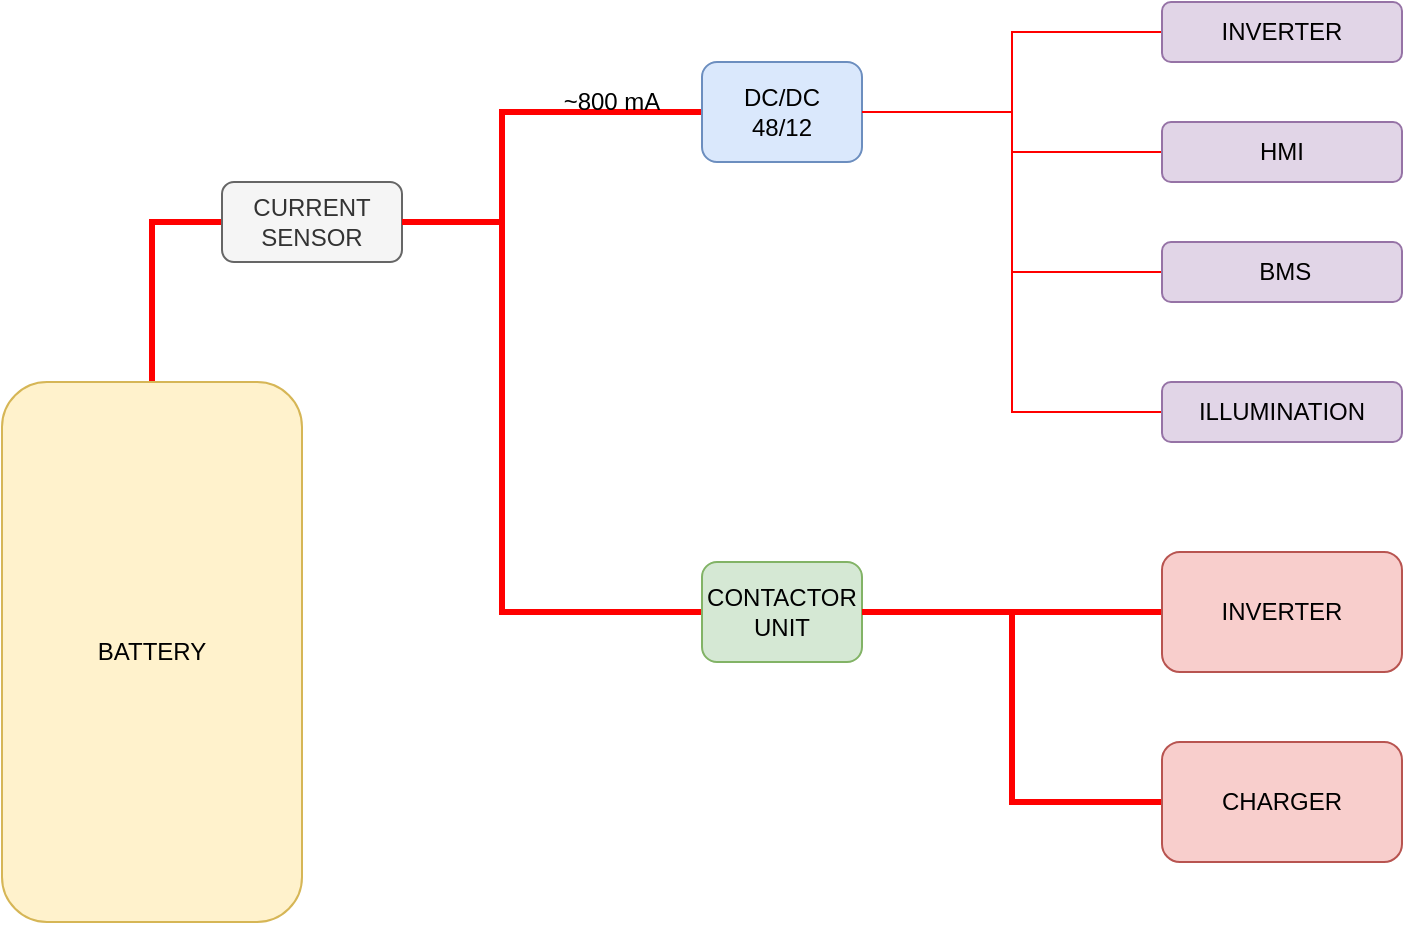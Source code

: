 <mxfile version="14.7.4" type="github">
  <diagram id="hdaMLQeRpg_BN8uSPiEy" name="Page-1">
    <mxGraphModel dx="920" dy="615" grid="1" gridSize="10" guides="1" tooltips="1" connect="1" arrows="1" fold="1" page="1" pageScale="1" pageWidth="850" pageHeight="1100" math="0" shadow="0">
      <root>
        <mxCell id="0" />
        <mxCell id="1" parent="0" />
        <mxCell id="NeQQzvrU6vEBzfEt9V7G-8" style="edgeStyle=orthogonalEdgeStyle;rounded=0;orthogonalLoop=1;jettySize=auto;html=1;exitX=0.5;exitY=0;exitDx=0;exitDy=0;entryX=0;entryY=0.5;entryDx=0;entryDy=0;endArrow=none;endFill=0;strokeColor=#FF0000;strokeWidth=3;" edge="1" parent="1" source="NeQQzvrU6vEBzfEt9V7G-1" target="NeQQzvrU6vEBzfEt9V7G-2">
          <mxGeometry relative="1" as="geometry" />
        </mxCell>
        <mxCell id="NeQQzvrU6vEBzfEt9V7G-1" value="BATTERY" style="rounded=1;whiteSpace=wrap;html=1;fillColor=#fff2cc;strokeColor=#d6b656;" vertex="1" parent="1">
          <mxGeometry x="50" y="200" width="150" height="270" as="geometry" />
        </mxCell>
        <mxCell id="NeQQzvrU6vEBzfEt9V7G-2" value="CURRENT &lt;br&gt;SENSOR" style="rounded=1;whiteSpace=wrap;html=1;fillColor=#f5f5f5;strokeColor=#666666;fontColor=#333333;" vertex="1" parent="1">
          <mxGeometry x="160" y="100" width="90" height="40" as="geometry" />
        </mxCell>
        <mxCell id="NeQQzvrU6vEBzfEt9V7G-7" style="edgeStyle=orthogonalEdgeStyle;rounded=0;orthogonalLoop=1;jettySize=auto;html=1;exitX=0;exitY=0.5;exitDx=0;exitDy=0;entryX=1;entryY=0.5;entryDx=0;entryDy=0;endArrow=none;endFill=0;strokeColor=#FF0000;strokeWidth=3;" edge="1" parent="1" source="NeQQzvrU6vEBzfEt9V7G-3" target="NeQQzvrU6vEBzfEt9V7G-2">
          <mxGeometry relative="1" as="geometry">
            <mxPoint x="390" y="200" as="targetPoint" />
            <Array as="points">
              <mxPoint x="300" y="65" />
              <mxPoint x="300" y="120" />
            </Array>
          </mxGeometry>
        </mxCell>
        <mxCell id="NeQQzvrU6vEBzfEt9V7G-16" style="edgeStyle=orthogonalEdgeStyle;rounded=0;orthogonalLoop=1;jettySize=auto;html=1;exitX=1;exitY=0.5;exitDx=0;exitDy=0;entryX=0;entryY=0.5;entryDx=0;entryDy=0;endArrow=none;endFill=0;strokeColor=#FF0000;" edge="1" parent="1" source="NeQQzvrU6vEBzfEt9V7G-3" target="NeQQzvrU6vEBzfEt9V7G-12">
          <mxGeometry relative="1" as="geometry" />
        </mxCell>
        <mxCell id="NeQQzvrU6vEBzfEt9V7G-3" value="DC/DC&lt;br&gt;48/12" style="rounded=1;whiteSpace=wrap;html=1;fillColor=#dae8fc;strokeColor=#6c8ebf;" vertex="1" parent="1">
          <mxGeometry x="400" y="40" width="80" height="50" as="geometry" />
        </mxCell>
        <mxCell id="NeQQzvrU6vEBzfEt9V7G-6" style="edgeStyle=orthogonalEdgeStyle;rounded=0;orthogonalLoop=1;jettySize=auto;html=1;exitX=0;exitY=0.5;exitDx=0;exitDy=0;endArrow=none;endFill=0;strokeColor=#FF0000;entryX=1;entryY=0.5;entryDx=0;entryDy=0;strokeWidth=3;" edge="1" parent="1" source="NeQQzvrU6vEBzfEt9V7G-4" target="NeQQzvrU6vEBzfEt9V7G-2">
          <mxGeometry relative="1" as="geometry">
            <mxPoint x="390" y="200" as="targetPoint" />
            <Array as="points">
              <mxPoint x="300" y="315" />
              <mxPoint x="300" y="120" />
            </Array>
          </mxGeometry>
        </mxCell>
        <mxCell id="NeQQzvrU6vEBzfEt9V7G-4" value="CONTACTOR&lt;br&gt;UNIT" style="rounded=1;whiteSpace=wrap;html=1;fillColor=#d5e8d4;strokeColor=#82b366;" vertex="1" parent="1">
          <mxGeometry x="400" y="290" width="80" height="50" as="geometry" />
        </mxCell>
        <mxCell id="NeQQzvrU6vEBzfEt9V7G-10" value="~800 mA" style="text;html=1;strokeColor=none;fillColor=none;align=center;verticalAlign=middle;whiteSpace=wrap;rounded=0;" vertex="1" parent="1">
          <mxGeometry x="320" y="50" width="70" height="20" as="geometry" />
        </mxCell>
        <mxCell id="NeQQzvrU6vEBzfEt9V7G-12" value="INVERTER" style="rounded=1;whiteSpace=wrap;html=1;fillColor=#e1d5e7;strokeColor=#9673a6;" vertex="1" parent="1">
          <mxGeometry x="630" y="10" width="120" height="30" as="geometry" />
        </mxCell>
        <mxCell id="NeQQzvrU6vEBzfEt9V7G-17" style="edgeStyle=orthogonalEdgeStyle;rounded=0;orthogonalLoop=1;jettySize=auto;html=1;exitX=0;exitY=0.5;exitDx=0;exitDy=0;entryX=1;entryY=0.5;entryDx=0;entryDy=0;endArrow=none;endFill=0;strokeColor=#FF0000;strokeWidth=1;" edge="1" parent="1" source="NeQQzvrU6vEBzfEt9V7G-13" target="NeQQzvrU6vEBzfEt9V7G-3">
          <mxGeometry relative="1" as="geometry" />
        </mxCell>
        <mxCell id="NeQQzvrU6vEBzfEt9V7G-13" value="HMI" style="rounded=1;whiteSpace=wrap;html=1;fillColor=#e1d5e7;strokeColor=#9673a6;" vertex="1" parent="1">
          <mxGeometry x="630" y="70" width="120" height="30" as="geometry" />
        </mxCell>
        <mxCell id="NeQQzvrU6vEBzfEt9V7G-18" style="edgeStyle=orthogonalEdgeStyle;rounded=0;orthogonalLoop=1;jettySize=auto;html=1;exitX=0;exitY=0.5;exitDx=0;exitDy=0;entryX=1;entryY=0.5;entryDx=0;entryDy=0;endArrow=none;endFill=0;strokeColor=#FF0000;strokeWidth=1;" edge="1" parent="1" source="NeQQzvrU6vEBzfEt9V7G-14" target="NeQQzvrU6vEBzfEt9V7G-3">
          <mxGeometry relative="1" as="geometry" />
        </mxCell>
        <mxCell id="NeQQzvrU6vEBzfEt9V7G-14" value="&amp;nbsp;BMS" style="rounded=1;whiteSpace=wrap;html=1;fillColor=#e1d5e7;strokeColor=#9673a6;" vertex="1" parent="1">
          <mxGeometry x="630" y="130" width="120" height="30" as="geometry" />
        </mxCell>
        <mxCell id="NeQQzvrU6vEBzfEt9V7G-19" style="edgeStyle=orthogonalEdgeStyle;rounded=0;orthogonalLoop=1;jettySize=auto;html=1;exitX=0;exitY=0.5;exitDx=0;exitDy=0;entryX=1;entryY=0.5;entryDx=0;entryDy=0;endArrow=none;endFill=0;strokeColor=#FF0000;strokeWidth=1;" edge="1" parent="1" source="NeQQzvrU6vEBzfEt9V7G-15" target="NeQQzvrU6vEBzfEt9V7G-3">
          <mxGeometry relative="1" as="geometry" />
        </mxCell>
        <mxCell id="NeQQzvrU6vEBzfEt9V7G-15" value="ILLUMINATION" style="rounded=1;whiteSpace=wrap;html=1;fillColor=#e1d5e7;strokeColor=#9673a6;" vertex="1" parent="1">
          <mxGeometry x="630" y="200" width="120" height="30" as="geometry" />
        </mxCell>
        <mxCell id="NeQQzvrU6vEBzfEt9V7G-22" style="edgeStyle=orthogonalEdgeStyle;rounded=0;orthogonalLoop=1;jettySize=auto;html=1;exitX=0;exitY=0.5;exitDx=0;exitDy=0;endArrow=none;endFill=0;strokeColor=#FF0000;strokeWidth=3;" edge="1" parent="1" source="NeQQzvrU6vEBzfEt9V7G-20" target="NeQQzvrU6vEBzfEt9V7G-4">
          <mxGeometry relative="1" as="geometry" />
        </mxCell>
        <mxCell id="NeQQzvrU6vEBzfEt9V7G-20" value="INVERTER" style="rounded=1;whiteSpace=wrap;html=1;fillColor=#f8cecc;strokeColor=#b85450;" vertex="1" parent="1">
          <mxGeometry x="630" y="285" width="120" height="60" as="geometry" />
        </mxCell>
        <mxCell id="NeQQzvrU6vEBzfEt9V7G-23" style="edgeStyle=orthogonalEdgeStyle;rounded=0;orthogonalLoop=1;jettySize=auto;html=1;exitX=0;exitY=0.5;exitDx=0;exitDy=0;entryX=1;entryY=0.5;entryDx=0;entryDy=0;endArrow=none;endFill=0;strokeColor=#FF0000;strokeWidth=3;" edge="1" parent="1" source="NeQQzvrU6vEBzfEt9V7G-21" target="NeQQzvrU6vEBzfEt9V7G-4">
          <mxGeometry relative="1" as="geometry" />
        </mxCell>
        <mxCell id="NeQQzvrU6vEBzfEt9V7G-21" value="CHARGER" style="rounded=1;whiteSpace=wrap;html=1;fillColor=#f8cecc;strokeColor=#b85450;" vertex="1" parent="1">
          <mxGeometry x="630" y="380" width="120" height="60" as="geometry" />
        </mxCell>
      </root>
    </mxGraphModel>
  </diagram>
</mxfile>
